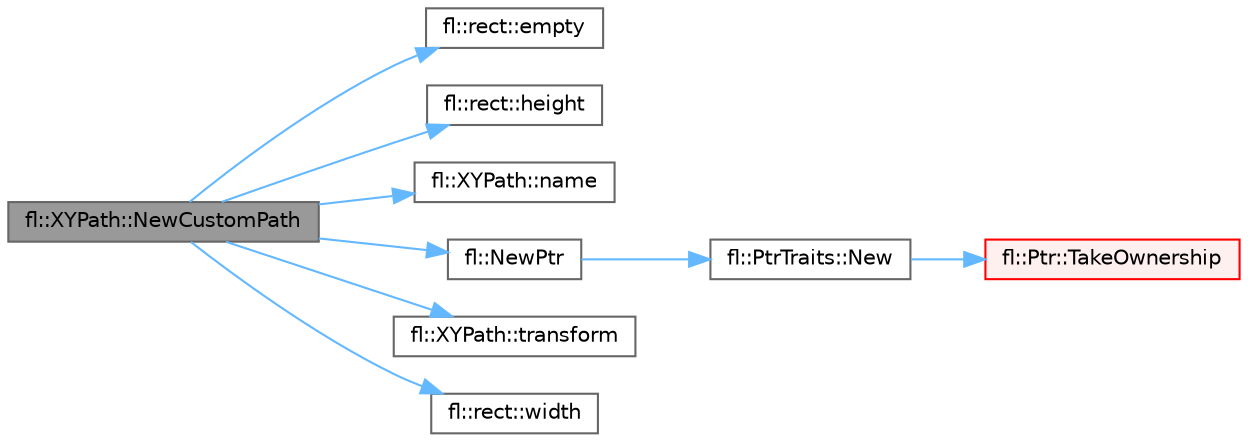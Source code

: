 digraph "fl::XYPath::NewCustomPath"
{
 // INTERACTIVE_SVG=YES
 // LATEX_PDF_SIZE
  bgcolor="transparent";
  edge [fontname=Helvetica,fontsize=10,labelfontname=Helvetica,labelfontsize=10];
  node [fontname=Helvetica,fontsize=10,shape=box,height=0.2,width=0.4];
  rankdir="LR";
  Node1 [id="Node000001",label="fl::XYPath::NewCustomPath",height=0.2,width=0.4,color="gray40", fillcolor="grey60", style="filled", fontcolor="black",tooltip=" "];
  Node1 -> Node2 [id="edge1_Node000001_Node000002",color="steelblue1",style="solid",tooltip=" "];
  Node2 [id="Node000002",label="fl::rect::empty",height=0.2,width=0.4,color="grey40", fillcolor="white", style="filled",URL="$d2/d48/structfl_1_1rect_ac38d0af07b825205b87ce55159dd2d2e.html#ac38d0af07b825205b87ce55159dd2d2e",tooltip=" "];
  Node1 -> Node3 [id="edge2_Node000001_Node000003",color="steelblue1",style="solid",tooltip=" "];
  Node3 [id="Node000003",label="fl::rect::height",height=0.2,width=0.4,color="grey40", fillcolor="white", style="filled",URL="$d2/d48/structfl_1_1rect_a5ca22599bff48e25c8f24daeb31ff0b9.html#a5ca22599bff48e25c8f24daeb31ff0b9",tooltip=" "];
  Node1 -> Node4 [id="edge3_Node000001_Node000004",color="steelblue1",style="solid",tooltip=" "];
  Node4 [id="Node000004",label="fl::XYPath::name",height=0.2,width=0.4,color="grey40", fillcolor="white", style="filled",URL="$d9/df4/classfl_1_1_x_y_path_a14acc89979b799dbd4a7867d3138213c.html#a14acc89979b799dbd4a7867d3138213c",tooltip=" "];
  Node1 -> Node5 [id="edge4_Node000001_Node000005",color="steelblue1",style="solid",tooltip=" "];
  Node5 [id="Node000005",label="fl::NewPtr",height=0.2,width=0.4,color="grey40", fillcolor="white", style="filled",URL="$d4/d36/namespacefl_aa46ba73e92c85e05f9ee42f4008cfbe0.html#aa46ba73e92c85e05f9ee42f4008cfbe0",tooltip=" "];
  Node5 -> Node6 [id="edge5_Node000005_Node000006",color="steelblue1",style="solid",tooltip=" "];
  Node6 [id="Node000006",label="fl::PtrTraits::New",height=0.2,width=0.4,color="grey40", fillcolor="white", style="filled",URL="$da/d84/classfl_1_1_ptr_traits_a6f44b5dc3ee20b4ba14ed6b765cfa776.html#a6f44b5dc3ee20b4ba14ed6b765cfa776",tooltip=" "];
  Node6 -> Node7 [id="edge6_Node000006_Node000007",color="steelblue1",style="solid",tooltip=" "];
  Node7 [id="Node000007",label="fl::Ptr::TakeOwnership",height=0.2,width=0.4,color="red", fillcolor="#FFF0F0", style="filled",URL="$d1/d56/classfl_1_1_ptr_a2895e9ece61a2b6fdd33f8195033cfbe.html#a2895e9ece61a2b6fdd33f8195033cfbe",tooltip=" "];
  Node1 -> Node12 [id="edge7_Node000001_Node000012",color="steelblue1",style="solid",tooltip=" "];
  Node12 [id="Node000012",label="fl::XYPath::transform",height=0.2,width=0.4,color="grey40", fillcolor="white", style="filled",URL="$d9/df4/classfl_1_1_x_y_path_afff9e863ebda5a087e09c27913698b73.html#afff9e863ebda5a087e09c27913698b73",tooltip=" "];
  Node1 -> Node13 [id="edge8_Node000001_Node000013",color="steelblue1",style="solid",tooltip=" "];
  Node13 [id="Node000013",label="fl::rect::width",height=0.2,width=0.4,color="grey40", fillcolor="white", style="filled",URL="$d2/d48/structfl_1_1rect_a451231412415474d2a15782e52871372.html#a451231412415474d2a15782e52871372",tooltip=" "];
}
